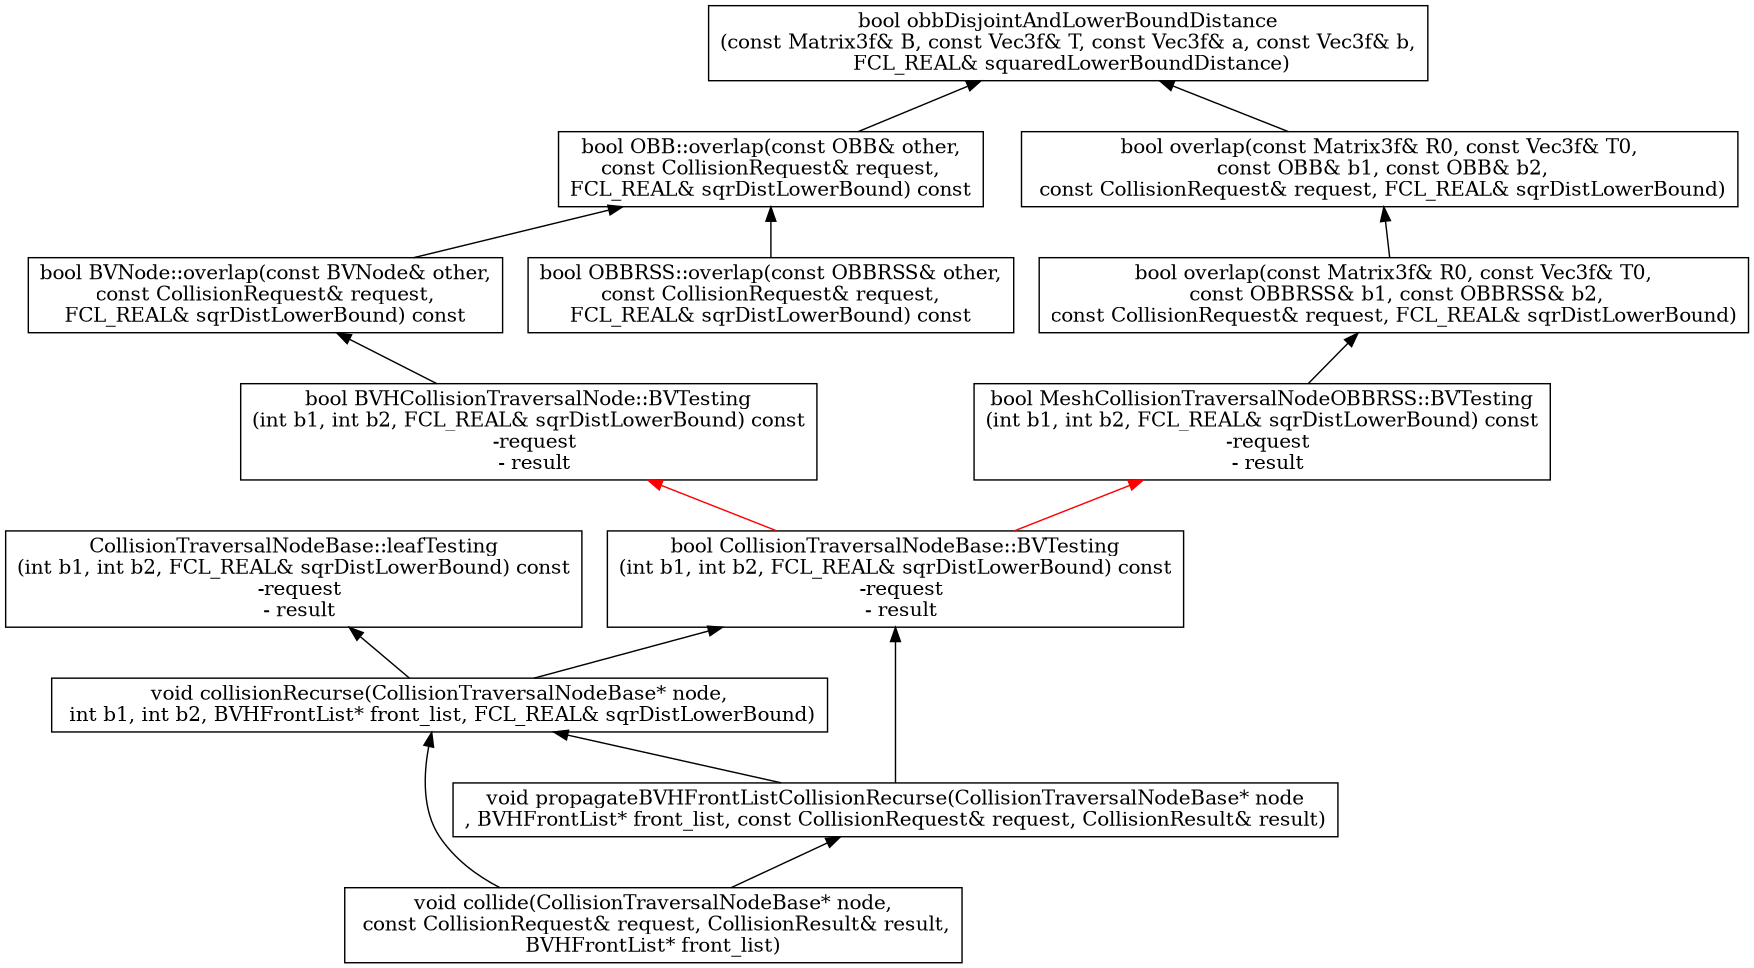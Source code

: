 digraph CD  {

	rankdir = BT
	compound=true
        size = 11.7

        "bool OBB::overlap(const OBB& other,\nconst CollisionRequest& request,\nFCL_REAL& sqrDistLowerBound) const" [shape = box]
        "bool OBBRSS::overlap(const OBBRSS& other,\nconst CollisionRequest& request,\nFCL_REAL& sqrDistLowerBound) const" [shape = box]
        "bool overlap(const Matrix3f& R0, const Vec3f& T0,\n const OBB& b1, const OBB& b2,\n const CollisionRequest& request, FCL_REAL& sqrDistLowerBound)" [shape = box]
        "bool overlap(const Matrix3f& R0, const Vec3f& T0,\n const OBBRSS& b1, const OBBRSS& b2,\nconst CollisionRequest& request, FCL_REAL& sqrDistLowerBound)" [shape = box]
        "bool BVNode::overlap(const BVNode& other,\nconst CollisionRequest& request,\nFCL_REAL& sqrDistLowerBound) const" [shape = box]
        "bool BVHCollisionTraversalNode::BVTesting\n(int b1, int b2, FCL_REAL& sqrDistLowerBound) const\n  -request\n  - result" [shape = box]
        "bool CollisionTraversalNodeBase::BVTesting\n(int b1, int b2, FCL_REAL& sqrDistLowerBound) const\n  -request\n  - result" [shape = box]
        "void collide(CollisionTraversalNodeBase* node,\n const CollisionRequest& request, CollisionResult& result,\nBVHFrontList* front_list)" [shape = box]
        "void collisionRecurse(CollisionTraversalNodeBase* node,\n int b1, int b2, BVHFrontList* front_list, FCL_REAL& sqrDistLowerBound)" [shape = box]
        "void propagateBVHFrontListCollisionRecurse(CollisionTraversalNodeBase* node\n, BVHFrontList* front_list, const CollisionRequest& request, CollisionResult& result)" [shape = box]
        "bool MeshCollisionTraversalNodeOBBRSS::BVTesting\n(int b1, int b2, FCL_REAL& sqrDistLowerBound) const\n  -request\n  - result" [shape = box]
        "CollisionTraversalNodeBase::leafTesting\n(int b1, int b2, FCL_REAL& sqrDistLowerBound) const\n  -request\n  - result" [shape = box]
        "bool obbDisjointAndLowerBoundDistance\n(const Matrix3f& B, const Vec3f& T, const Vec3f& a, const Vec3f& b,\n FCL_REAL& squaredLowerBoundDistance)" [shape = box]

        "bool OBB::overlap(const OBB& other,\nconst CollisionRequest& request,\nFCL_REAL& sqrDistLowerBound) const" -> "bool obbDisjointAndLowerBoundDistance\n(const Matrix3f& B, const Vec3f& T, const Vec3f& a, const Vec3f& b,\n FCL_REAL& squaredLowerBoundDistance)"
        "bool overlap(const Matrix3f& R0, const Vec3f& T0,\n const OBB& b1, const OBB& b2,\n const CollisionRequest& request, FCL_REAL& sqrDistLowerBound)" -> "bool obbDisjointAndLowerBoundDistance\n(const Matrix3f& B, const Vec3f& T, const Vec3f& a, const Vec3f& b,\n FCL_REAL& squaredLowerBoundDistance)"
        "bool overlap(const Matrix3f& R0, const Vec3f& T0,\n const OBBRSS& b1, const OBBRSS& b2,\nconst CollisionRequest& request, FCL_REAL& sqrDistLowerBound)" -> "bool overlap(const Matrix3f& R0, const Vec3f& T0,\n const OBB& b1, const OBB& b2,\n const CollisionRequest& request, FCL_REAL& sqrDistLowerBound)"
        "void collide(CollisionTraversalNodeBase* node,\n const CollisionRequest& request, CollisionResult& result,\nBVHFrontList* front_list)"-> "void propagateBVHFrontListCollisionRecurse(CollisionTraversalNodeBase* node\n, BVHFrontList* front_list, const CollisionRequest& request, CollisionResult& result)"
        "void collide(CollisionTraversalNodeBase* node,\n const CollisionRequest& request, CollisionResult& result,\nBVHFrontList* front_list)" -> "void collisionRecurse(CollisionTraversalNodeBase* node,\n int b1, int b2, BVHFrontList* front_list, FCL_REAL& sqrDistLowerBound)"
        "void collisionRecurse(CollisionTraversalNodeBase* node,\n int b1, int b2, BVHFrontList* front_list, FCL_REAL& sqrDistLowerBound)" -> "bool CollisionTraversalNodeBase::BVTesting\n(int b1, int b2, FCL_REAL& sqrDistLowerBound) const\n  -request\n  - result"
        "void collisionRecurse(CollisionTraversalNodeBase* node,\n int b1, int b2, BVHFrontList* front_list, FCL_REAL& sqrDistLowerBound)" -> "CollisionTraversalNodeBase::leafTesting\n(int b1, int b2, FCL_REAL& sqrDistLowerBound) const\n  -request\n  - result"
        "void propagateBVHFrontListCollisionRecurse(CollisionTraversalNodeBase* node\n, BVHFrontList* front_list, const CollisionRequest& request, CollisionResult& result)" -> "void collisionRecurse(CollisionTraversalNodeBase* node,\n int b1, int b2, BVHFrontList* front_list, FCL_REAL& sqrDistLowerBound)"
        "void propagateBVHFrontListCollisionRecurse(CollisionTraversalNodeBase* node\n, BVHFrontList* front_list, const CollisionRequest& request, CollisionResult& result)" -> "bool CollisionTraversalNodeBase::BVTesting\n(int b1, int b2, FCL_REAL& sqrDistLowerBound) const\n  -request\n  - result"
"bool MeshCollisionTraversalNodeOBBRSS::BVTesting\n(int b1, int b2, FCL_REAL& sqrDistLowerBound) const\n  -request\n  - result" -> "bool overlap(const Matrix3f& R0, const Vec3f& T0,\n const OBBRSS& b1, const OBBRSS& b2,\nconst CollisionRequest& request, FCL_REAL& sqrDistLowerBound)"
      "bool CollisionTraversalNodeBase::BVTesting\n(int b1, int b2, FCL_REAL& sqrDistLowerBound) const\n  -request\n  - result" -> "bool MeshCollisionTraversalNodeOBBRSS::BVTesting\n(int b1, int b2, FCL_REAL& sqrDistLowerBound) const\n  -request\n  - result" [color=red]
      "bool CollisionTraversalNodeBase::BVTesting\n(int b1, int b2, FCL_REAL& sqrDistLowerBound) const\n  -request\n  - result" -> "bool BVHCollisionTraversalNode::BVTesting\n(int b1, int b2, FCL_REAL& sqrDistLowerBound) const\n  -request\n  - result" [color = red]
      "bool OBBRSS::overlap(const OBBRSS& other,\nconst CollisionRequest& request,\nFCL_REAL& sqrDistLowerBound) const" -> "bool OBB::overlap(const OBB& other,\nconst CollisionRequest& request,\nFCL_REAL& sqrDistLowerBound) const"
      "bool BVNode::overlap(const BVNode& other,\nconst CollisionRequest& request,\nFCL_REAL& sqrDistLowerBound) const" -> "bool OBB::overlap(const OBB& other,\nconst CollisionRequest& request,\nFCL_REAL& sqrDistLowerBound) const"
      "bool BVHCollisionTraversalNode::BVTesting\n(int b1, int b2, FCL_REAL& sqrDistLowerBound) const\n  -request\n  - result" -> "bool BVNode::overlap(const BVNode& other,\nconst CollisionRequest& request,\nFCL_REAL& sqrDistLowerBound) const"
}